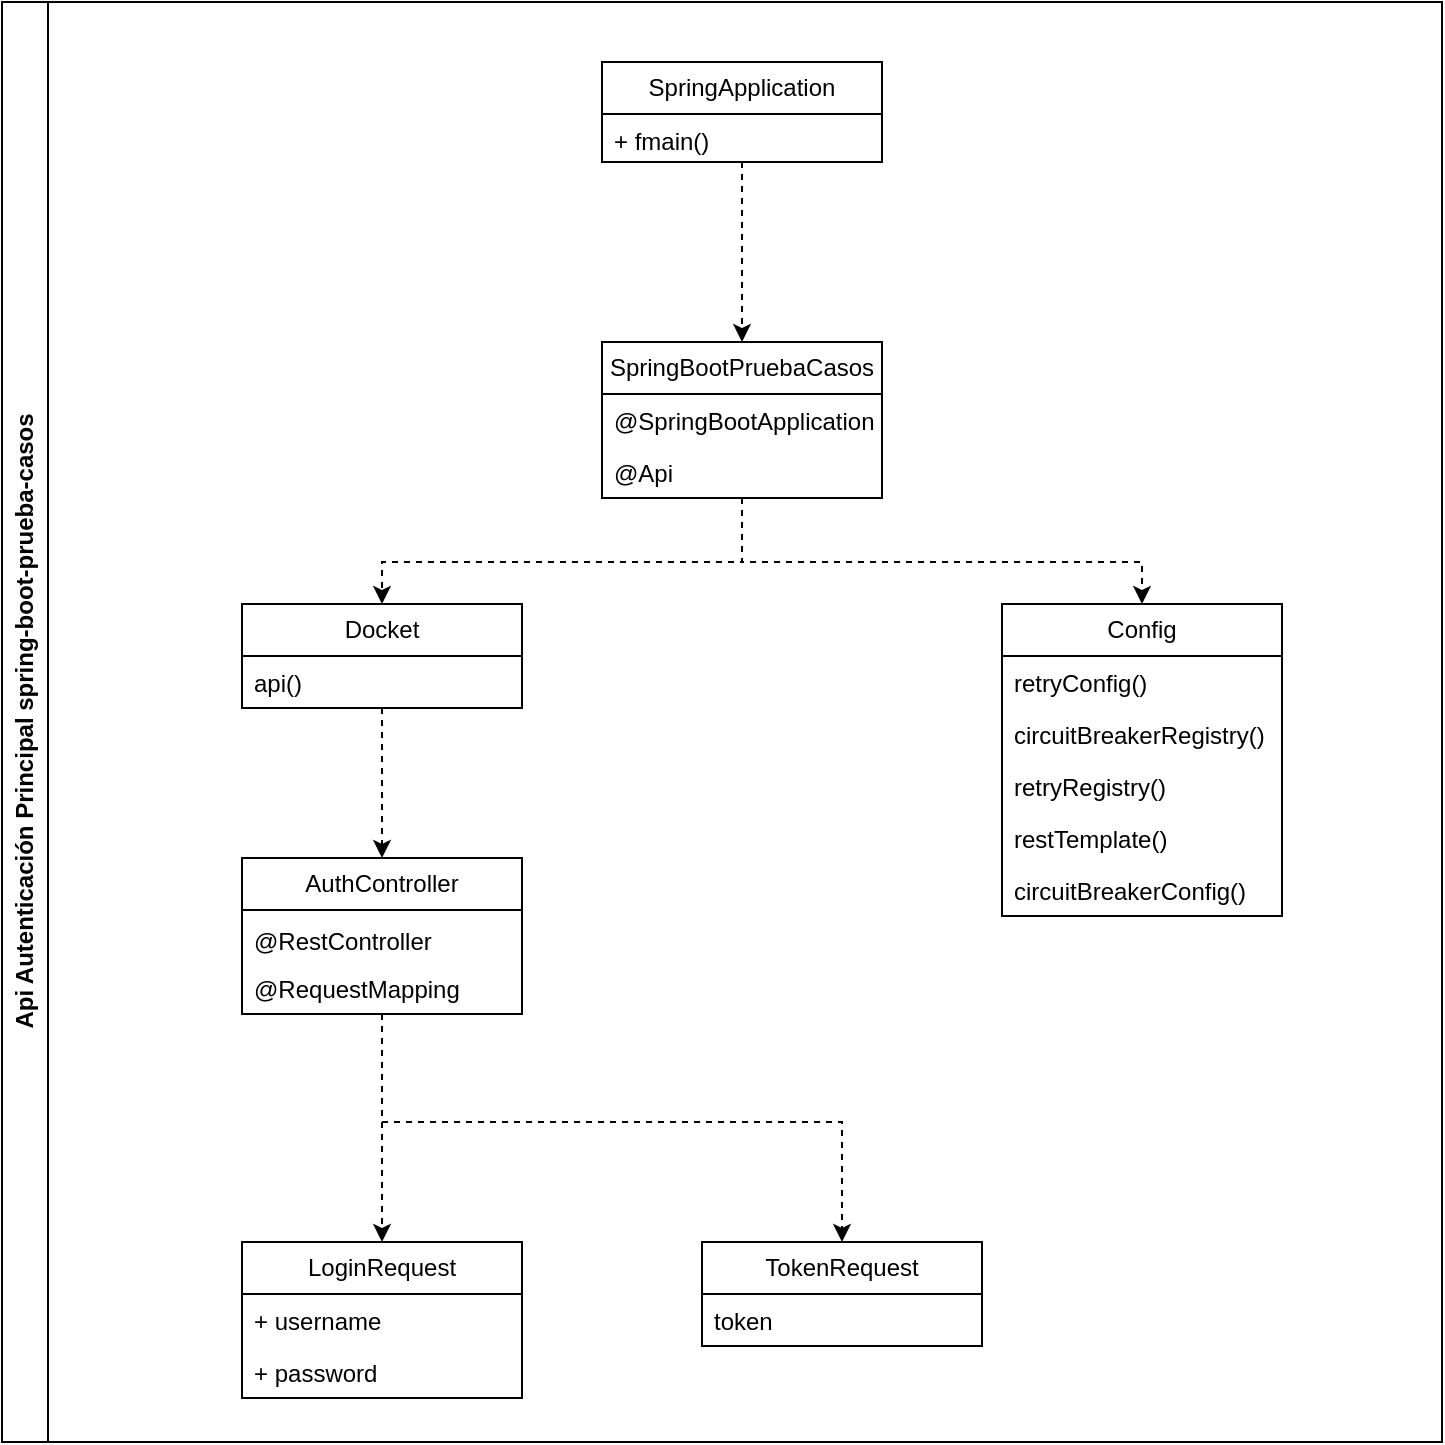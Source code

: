 <mxfile version="21.6.1" type="device" pages="3">
  <diagram name="Clases Api" id="NIyeUQQVsjZGjW19_K8S">
    <mxGraphModel dx="1050" dy="483" grid="1" gridSize="10" guides="1" tooltips="1" connect="1" arrows="1" fold="1" page="1" pageScale="1" pageWidth="827" pageHeight="1169" math="0" shadow="0">
      <root>
        <mxCell id="0" />
        <mxCell id="1" parent="0" />
        <mxCell id="4HzN2KjK0OKpd3l-YZOK-3" value="Api Autenticación Principal&amp;nbsp;spring-boot-prueba-casos" style="swimlane;horizontal=0;whiteSpace=wrap;html=1;" vertex="1" parent="1">
          <mxGeometry x="40" y="40" width="720" height="720" as="geometry" />
        </mxCell>
        <mxCell id="4HzN2KjK0OKpd3l-YZOK-29" style="edgeStyle=orthogonalEdgeStyle;rounded=0;orthogonalLoop=1;jettySize=auto;html=1;entryX=0.5;entryY=0;entryDx=0;entryDy=0;dashed=1;" edge="1" parent="4HzN2KjK0OKpd3l-YZOK-3" source="4HzN2KjK0OKpd3l-YZOK-12" target="4HzN2KjK0OKpd3l-YZOK-17">
          <mxGeometry relative="1" as="geometry">
            <Array as="points">
              <mxPoint x="370" y="280" />
              <mxPoint x="190" y="280" />
            </Array>
          </mxGeometry>
        </mxCell>
        <mxCell id="4HzN2KjK0OKpd3l-YZOK-30" style="edgeStyle=orthogonalEdgeStyle;rounded=0;orthogonalLoop=1;jettySize=auto;html=1;dashed=1;" edge="1" parent="4HzN2KjK0OKpd3l-YZOK-3" source="4HzN2KjK0OKpd3l-YZOK-12" target="4HzN2KjK0OKpd3l-YZOK-21">
          <mxGeometry relative="1" as="geometry">
            <Array as="points">
              <mxPoint x="370" y="280" />
              <mxPoint x="570" y="280" />
            </Array>
          </mxGeometry>
        </mxCell>
        <mxCell id="4HzN2KjK0OKpd3l-YZOK-12" value="SpringBootPruebaCasos" style="swimlane;fontStyle=0;childLayout=stackLayout;horizontal=1;startSize=26;fillColor=none;horizontalStack=0;resizeParent=1;resizeParentMax=0;resizeLast=0;collapsible=1;marginBottom=0;whiteSpace=wrap;html=1;" vertex="1" parent="4HzN2KjK0OKpd3l-YZOK-3">
          <mxGeometry x="300" y="170" width="140" height="78" as="geometry" />
        </mxCell>
        <mxCell id="4HzN2KjK0OKpd3l-YZOK-13" value="@SpringBootApplication" style="text;strokeColor=none;fillColor=none;align=left;verticalAlign=top;spacingLeft=4;spacingRight=4;overflow=hidden;rotatable=0;points=[[0,0.5],[1,0.5]];portConstraint=eastwest;whiteSpace=wrap;html=1;" vertex="1" parent="4HzN2KjK0OKpd3l-YZOK-12">
          <mxGeometry y="26" width="140" height="26" as="geometry" />
        </mxCell>
        <mxCell id="4HzN2KjK0OKpd3l-YZOK-14" value="@Api" style="text;strokeColor=none;fillColor=none;align=left;verticalAlign=top;spacingLeft=4;spacingRight=4;overflow=hidden;rotatable=0;points=[[0,0.5],[1,0.5]];portConstraint=eastwest;whiteSpace=wrap;html=1;" vertex="1" parent="4HzN2KjK0OKpd3l-YZOK-12">
          <mxGeometry y="52" width="140" height="26" as="geometry" />
        </mxCell>
        <mxCell id="4HzN2KjK0OKpd3l-YZOK-35" style="edgeStyle=orthogonalEdgeStyle;rounded=0;orthogonalLoop=1;jettySize=auto;html=1;entryX=0.5;entryY=0;entryDx=0;entryDy=0;dashed=1;" edge="1" parent="4HzN2KjK0OKpd3l-YZOK-3" source="4HzN2KjK0OKpd3l-YZOK-17" target="4HzN2KjK0OKpd3l-YZOK-31">
          <mxGeometry relative="1" as="geometry" />
        </mxCell>
        <mxCell id="4HzN2KjK0OKpd3l-YZOK-17" value="Docket" style="swimlane;fontStyle=0;childLayout=stackLayout;horizontal=1;startSize=26;fillColor=none;horizontalStack=0;resizeParent=1;resizeParentMax=0;resizeLast=0;collapsible=1;marginBottom=0;whiteSpace=wrap;html=1;" vertex="1" parent="4HzN2KjK0OKpd3l-YZOK-3">
          <mxGeometry x="120" y="301" width="140" height="52" as="geometry" />
        </mxCell>
        <mxCell id="4HzN2KjK0OKpd3l-YZOK-18" value="api()" style="text;strokeColor=none;fillColor=none;align=left;verticalAlign=top;spacingLeft=4;spacingRight=4;overflow=hidden;rotatable=0;points=[[0,0.5],[1,0.5]];portConstraint=eastwest;whiteSpace=wrap;html=1;" vertex="1" parent="4HzN2KjK0OKpd3l-YZOK-17">
          <mxGeometry y="26" width="140" height="26" as="geometry" />
        </mxCell>
        <mxCell id="4HzN2KjK0OKpd3l-YZOK-21" value="Config  " style="swimlane;fontStyle=0;childLayout=stackLayout;horizontal=1;startSize=26;fillColor=none;horizontalStack=0;resizeParent=1;resizeParentMax=0;resizeLast=0;collapsible=1;marginBottom=0;whiteSpace=wrap;html=1;" vertex="1" parent="4HzN2KjK0OKpd3l-YZOK-3">
          <mxGeometry x="500" y="301" width="140" height="156" as="geometry" />
        </mxCell>
        <mxCell id="4HzN2KjK0OKpd3l-YZOK-22" value="retryConfig()" style="text;strokeColor=none;fillColor=none;align=left;verticalAlign=top;spacingLeft=4;spacingRight=4;overflow=hidden;rotatable=0;points=[[0,0.5],[1,0.5]];portConstraint=eastwest;whiteSpace=wrap;html=1;" vertex="1" parent="4HzN2KjK0OKpd3l-YZOK-21">
          <mxGeometry y="26" width="140" height="26" as="geometry" />
        </mxCell>
        <mxCell id="4HzN2KjK0OKpd3l-YZOK-23" value="circuitBreakerRegistry()" style="text;strokeColor=none;fillColor=none;align=left;verticalAlign=top;spacingLeft=4;spacingRight=4;overflow=hidden;rotatable=0;points=[[0,0.5],[1,0.5]];portConstraint=eastwest;whiteSpace=wrap;html=1;" vertex="1" parent="4HzN2KjK0OKpd3l-YZOK-21">
          <mxGeometry y="52" width="140" height="26" as="geometry" />
        </mxCell>
        <mxCell id="4HzN2KjK0OKpd3l-YZOK-24" value="retryRegistry()" style="text;strokeColor=none;fillColor=none;align=left;verticalAlign=top;spacingLeft=4;spacingRight=4;overflow=hidden;rotatable=0;points=[[0,0.5],[1,0.5]];portConstraint=eastwest;whiteSpace=wrap;html=1;" vertex="1" parent="4HzN2KjK0OKpd3l-YZOK-21">
          <mxGeometry y="78" width="140" height="26" as="geometry" />
        </mxCell>
        <mxCell id="4HzN2KjK0OKpd3l-YZOK-26" value="restTemplate()" style="text;strokeColor=none;fillColor=none;align=left;verticalAlign=top;spacingLeft=4;spacingRight=4;overflow=hidden;rotatable=0;points=[[0,0.5],[1,0.5]];portConstraint=eastwest;whiteSpace=wrap;html=1;" vertex="1" parent="4HzN2KjK0OKpd3l-YZOK-21">
          <mxGeometry y="104" width="140" height="26" as="geometry" />
        </mxCell>
        <mxCell id="4HzN2KjK0OKpd3l-YZOK-27" value="circuitBreakerConfig()" style="text;strokeColor=none;fillColor=none;align=left;verticalAlign=top;spacingLeft=4;spacingRight=4;overflow=hidden;rotatable=0;points=[[0,0.5],[1,0.5]];portConstraint=eastwest;whiteSpace=wrap;html=1;" vertex="1" parent="4HzN2KjK0OKpd3l-YZOK-21">
          <mxGeometry y="130" width="140" height="26" as="geometry" />
        </mxCell>
        <mxCell id="4HzN2KjK0OKpd3l-YZOK-44" style="edgeStyle=orthogonalEdgeStyle;rounded=0;orthogonalLoop=1;jettySize=auto;html=1;entryX=0.5;entryY=0;entryDx=0;entryDy=0;dashed=1;" edge="1" parent="4HzN2KjK0OKpd3l-YZOK-3" source="4HzN2KjK0OKpd3l-YZOK-31" target="4HzN2KjK0OKpd3l-YZOK-36">
          <mxGeometry relative="1" as="geometry" />
        </mxCell>
        <mxCell id="4HzN2KjK0OKpd3l-YZOK-45" style="edgeStyle=orthogonalEdgeStyle;rounded=0;orthogonalLoop=1;jettySize=auto;html=1;dashed=1;" edge="1" parent="4HzN2KjK0OKpd3l-YZOK-3" source="4HzN2KjK0OKpd3l-YZOK-31" target="4HzN2KjK0OKpd3l-YZOK-40">
          <mxGeometry relative="1" as="geometry">
            <Array as="points">
              <mxPoint x="190" y="560" />
              <mxPoint x="420" y="560" />
            </Array>
          </mxGeometry>
        </mxCell>
        <mxCell id="4HzN2KjK0OKpd3l-YZOK-31" value="AuthController" style="swimlane;fontStyle=0;childLayout=stackLayout;horizontal=1;startSize=26;fillColor=none;horizontalStack=0;resizeParent=1;resizeParentMax=0;resizeLast=0;collapsible=1;marginBottom=0;whiteSpace=wrap;html=1;" vertex="1" parent="4HzN2KjK0OKpd3l-YZOK-3">
          <mxGeometry x="120" y="428" width="140" height="78" as="geometry" />
        </mxCell>
        <mxCell id="4HzN2KjK0OKpd3l-YZOK-32" value="@RestController&lt;span style=&quot;color: rgb(255, 255, 255); font-family: &amp;quot;Söhne Mono&amp;quot;, Monaco, &amp;quot;Andale Mono&amp;quot;, &amp;quot;Ubuntu Mono&amp;quot;, monospace; font-size: 14px; background-color: rgb(0, 0, 0);&quot;&gt; &lt;/span&gt;" style="text;strokeColor=none;fillColor=none;align=left;verticalAlign=top;spacingLeft=4;spacingRight=4;overflow=hidden;rotatable=0;points=[[0,0.5],[1,0.5]];portConstraint=eastwest;whiteSpace=wrap;html=1;" vertex="1" parent="4HzN2KjK0OKpd3l-YZOK-31">
          <mxGeometry y="26" width="140" height="26" as="geometry" />
        </mxCell>
        <mxCell id="4HzN2KjK0OKpd3l-YZOK-33" value="@RequestMapping" style="text;strokeColor=none;fillColor=none;align=left;verticalAlign=top;spacingLeft=4;spacingRight=4;overflow=hidden;rotatable=0;points=[[0,0.5],[1,0.5]];portConstraint=eastwest;whiteSpace=wrap;html=1;" vertex="1" parent="4HzN2KjK0OKpd3l-YZOK-31">
          <mxGeometry y="52" width="140" height="26" as="geometry" />
        </mxCell>
        <mxCell id="4HzN2KjK0OKpd3l-YZOK-36" value="LoginRequest" style="swimlane;fontStyle=0;childLayout=stackLayout;horizontal=1;startSize=26;fillColor=none;horizontalStack=0;resizeParent=1;resizeParentMax=0;resizeLast=0;collapsible=1;marginBottom=0;whiteSpace=wrap;html=1;" vertex="1" parent="4HzN2KjK0OKpd3l-YZOK-3">
          <mxGeometry x="120" y="620" width="140" height="78" as="geometry" />
        </mxCell>
        <mxCell id="4HzN2KjK0OKpd3l-YZOK-38" value="+ username" style="text;strokeColor=none;fillColor=none;align=left;verticalAlign=top;spacingLeft=4;spacingRight=4;overflow=hidden;rotatable=0;points=[[0,0.5],[1,0.5]];portConstraint=eastwest;whiteSpace=wrap;html=1;" vertex="1" parent="4HzN2KjK0OKpd3l-YZOK-36">
          <mxGeometry y="26" width="140" height="26" as="geometry" />
        </mxCell>
        <mxCell id="4HzN2KjK0OKpd3l-YZOK-39" value="+ password" style="text;strokeColor=none;fillColor=none;align=left;verticalAlign=top;spacingLeft=4;spacingRight=4;overflow=hidden;rotatable=0;points=[[0,0.5],[1,0.5]];portConstraint=eastwest;whiteSpace=wrap;html=1;" vertex="1" parent="4HzN2KjK0OKpd3l-YZOK-36">
          <mxGeometry y="52" width="140" height="26" as="geometry" />
        </mxCell>
        <mxCell id="4HzN2KjK0OKpd3l-YZOK-40" value="TokenRequest        " style="swimlane;fontStyle=0;childLayout=stackLayout;horizontal=1;startSize=26;fillColor=none;horizontalStack=0;resizeParent=1;resizeParentMax=0;resizeLast=0;collapsible=1;marginBottom=0;whiteSpace=wrap;html=1;" vertex="1" parent="4HzN2KjK0OKpd3l-YZOK-3">
          <mxGeometry x="350" y="620" width="140" height="52" as="geometry" />
        </mxCell>
        <mxCell id="4HzN2KjK0OKpd3l-YZOK-41" value="token" style="text;strokeColor=none;fillColor=none;align=left;verticalAlign=top;spacingLeft=4;spacingRight=4;overflow=hidden;rotatable=0;points=[[0,0.5],[1,0.5]];portConstraint=eastwest;whiteSpace=wrap;html=1;" vertex="1" parent="4HzN2KjK0OKpd3l-YZOK-40">
          <mxGeometry y="26" width="140" height="26" as="geometry" />
        </mxCell>
        <mxCell id="4HzN2KjK0OKpd3l-YZOK-16" style="edgeStyle=orthogonalEdgeStyle;rounded=0;orthogonalLoop=1;jettySize=auto;html=1;entryX=0.5;entryY=0;entryDx=0;entryDy=0;dashed=1;" edge="1" parent="1" source="4HzN2KjK0OKpd3l-YZOK-8" target="4HzN2KjK0OKpd3l-YZOK-12">
          <mxGeometry relative="1" as="geometry" />
        </mxCell>
        <mxCell id="4HzN2KjK0OKpd3l-YZOK-8" value="SpringApplication " style="swimlane;fontStyle=0;childLayout=stackLayout;horizontal=1;startSize=26;fillColor=none;horizontalStack=0;resizeParent=1;resizeParentMax=0;resizeLast=0;collapsible=1;marginBottom=0;whiteSpace=wrap;html=1;" vertex="1" parent="1">
          <mxGeometry x="340" y="70" width="140" height="50" as="geometry" />
        </mxCell>
        <mxCell id="4HzN2KjK0OKpd3l-YZOK-9" value="+ fmain() " style="text;strokeColor=none;fillColor=none;align=left;verticalAlign=top;spacingLeft=4;spacingRight=4;overflow=hidden;rotatable=0;points=[[0,0.5],[1,0.5]];portConstraint=eastwest;whiteSpace=wrap;html=1;" vertex="1" parent="4HzN2KjK0OKpd3l-YZOK-8">
          <mxGeometry y="26" width="140" height="24" as="geometry" />
        </mxCell>
      </root>
    </mxGraphModel>
  </diagram>
  <diagram id="kKS1tjI4FVr8_p7BRJjo" name="Clase-Paquetes">
    <mxGraphModel dx="1050" dy="483" grid="1" gridSize="10" guides="1" tooltips="1" connect="1" arrows="1" fold="1" page="1" pageScale="1" pageWidth="827" pageHeight="1169" math="0" shadow="0">
      <root>
        <mxCell id="0" />
        <mxCell id="1" parent="0" />
        <mxCell id="iiDZhqcwfMAAZBxykZcj-1" value="Api Autenticación Principal&amp;nbsp;spring-boot-prueba-casos- Paquete - Services" style="swimlane;horizontal=0;whiteSpace=wrap;html=1;" vertex="1" parent="1">
          <mxGeometry x="40" y="40" width="420" height="560" as="geometry" />
        </mxCell>
        <mxCell id="iiDZhqcwfMAAZBxykZcj-39" style="edgeStyle=orthogonalEdgeStyle;rounded=0;orthogonalLoop=1;jettySize=auto;html=1;entryX=0.5;entryY=0;entryDx=0;entryDy=0;dashed=1;fillColor=#d5e8d4;strokeColor=#82b366;" edge="1" parent="iiDZhqcwfMAAZBxykZcj-1" source="iiDZhqcwfMAAZBxykZcj-4" target="iiDZhqcwfMAAZBxykZcj-32">
          <mxGeometry relative="1" as="geometry" />
        </mxCell>
        <mxCell id="iiDZhqcwfMAAZBxykZcj-4" value="IAuthoService" style="swimlane;fontStyle=0;childLayout=stackLayout;horizontal=1;startSize=26;fillColor=none;horizontalStack=0;resizeParent=1;resizeParentMax=0;resizeLast=0;collapsible=1;marginBottom=0;whiteSpace=wrap;html=1;" vertex="1" parent="iiDZhqcwfMAAZBxykZcj-1">
          <mxGeometry x="60" y="20" width="320" height="182" as="geometry" />
        </mxCell>
        <mxCell id="iiDZhqcwfMAAZBxykZcj-5" value="login()" style="text;strokeColor=none;fillColor=none;align=left;verticalAlign=top;spacingLeft=4;spacingRight=4;overflow=hidden;rotatable=0;points=[[0,0.5],[1,0.5]];portConstraint=eastwest;whiteSpace=wrap;html=1;" vertex="1" parent="iiDZhqcwfMAAZBxykZcj-4">
          <mxGeometry y="26" width="320" height="26" as="geometry" />
        </mxCell>
        <mxCell id="iiDZhqcwfMAAZBxykZcj-6" value="validarToken()" style="text;strokeColor=none;fillColor=none;align=left;verticalAlign=top;spacingLeft=4;spacingRight=4;overflow=hidden;rotatable=0;points=[[0,0.5],[1,0.5]];portConstraint=eastwest;whiteSpace=wrap;html=1;" vertex="1" parent="iiDZhqcwfMAAZBxykZcj-4">
          <mxGeometry y="52" width="320" height="26" as="geometry" />
        </mxCell>
        <mxCell id="iiDZhqcwfMAAZBxykZcj-26" value="obtenerDispositivosRegistrados()" style="text;strokeColor=none;fillColor=none;align=left;verticalAlign=top;spacingLeft=4;spacingRight=4;overflow=hidden;rotatable=0;points=[[0,0.5],[1,0.5]];portConstraint=eastwest;whiteSpace=wrap;html=1;" vertex="1" parent="iiDZhqcwfMAAZBxykZcj-4">
          <mxGeometry y="78" width="320" height="26" as="geometry" />
        </mxCell>
        <mxCell id="iiDZhqcwfMAAZBxykZcj-27" value="findByToken()" style="text;strokeColor=none;fillColor=none;align=left;verticalAlign=top;spacingLeft=4;spacingRight=4;overflow=hidden;rotatable=0;points=[[0,0.5],[1,0.5]];portConstraint=eastwest;whiteSpace=wrap;html=1;" vertex="1" parent="iiDZhqcwfMAAZBxykZcj-4">
          <mxGeometry y="104" width="320" height="26" as="geometry" />
        </mxCell>
        <mxCell id="iiDZhqcwfMAAZBxykZcj-28" value="consumirServicioLoginSOAP ()" style="text;strokeColor=none;fillColor=none;align=left;verticalAlign=top;spacingLeft=4;spacingRight=4;overflow=hidden;rotatable=0;points=[[0,0.5],[1,0.5]];portConstraint=eastwest;whiteSpace=wrap;html=1;" vertex="1" parent="iiDZhqcwfMAAZBxykZcj-4">
          <mxGeometry y="130" width="320" height="26" as="geometry" />
        </mxCell>
        <mxCell id="iiDZhqcwfMAAZBxykZcj-29" value="validarTokenJWT()" style="text;strokeColor=none;fillColor=none;align=left;verticalAlign=top;spacingLeft=4;spacingRight=4;overflow=hidden;rotatable=0;points=[[0,0.5],[1,0.5]];portConstraint=eastwest;whiteSpace=wrap;html=1;" vertex="1" parent="iiDZhqcwfMAAZBxykZcj-4">
          <mxGeometry y="156" width="320" height="26" as="geometry" />
        </mxCell>
        <mxCell id="iiDZhqcwfMAAZBxykZcj-32" value="AuthoServiceImpl" style="swimlane;fontStyle=0;childLayout=stackLayout;horizontal=1;startSize=26;fillColor=none;horizontalStack=0;resizeParent=1;resizeParentMax=0;resizeLast=0;collapsible=1;marginBottom=0;whiteSpace=wrap;html=1;" vertex="1" parent="iiDZhqcwfMAAZBxykZcj-1">
          <mxGeometry x="60" y="353" width="320" height="182" as="geometry" />
        </mxCell>
        <mxCell id="iiDZhqcwfMAAZBxykZcj-33" value="login()" style="text;strokeColor=none;fillColor=none;align=left;verticalAlign=top;spacingLeft=4;spacingRight=4;overflow=hidden;rotatable=0;points=[[0,0.5],[1,0.5]];portConstraint=eastwest;whiteSpace=wrap;html=1;" vertex="1" parent="iiDZhqcwfMAAZBxykZcj-32">
          <mxGeometry y="26" width="320" height="26" as="geometry" />
        </mxCell>
        <mxCell id="iiDZhqcwfMAAZBxykZcj-34" value="validarToken()" style="text;strokeColor=none;fillColor=none;align=left;verticalAlign=top;spacingLeft=4;spacingRight=4;overflow=hidden;rotatable=0;points=[[0,0.5],[1,0.5]];portConstraint=eastwest;whiteSpace=wrap;html=1;" vertex="1" parent="iiDZhqcwfMAAZBxykZcj-32">
          <mxGeometry y="52" width="320" height="26" as="geometry" />
        </mxCell>
        <mxCell id="iiDZhqcwfMAAZBxykZcj-35" value="obtenerDispositivosRegistrados()" style="text;strokeColor=none;fillColor=none;align=left;verticalAlign=top;spacingLeft=4;spacingRight=4;overflow=hidden;rotatable=0;points=[[0,0.5],[1,0.5]];portConstraint=eastwest;whiteSpace=wrap;html=1;" vertex="1" parent="iiDZhqcwfMAAZBxykZcj-32">
          <mxGeometry y="78" width="320" height="26" as="geometry" />
        </mxCell>
        <mxCell id="iiDZhqcwfMAAZBxykZcj-36" value="findByToken()" style="text;strokeColor=none;fillColor=none;align=left;verticalAlign=top;spacingLeft=4;spacingRight=4;overflow=hidden;rotatable=0;points=[[0,0.5],[1,0.5]];portConstraint=eastwest;whiteSpace=wrap;html=1;" vertex="1" parent="iiDZhqcwfMAAZBxykZcj-32">
          <mxGeometry y="104" width="320" height="26" as="geometry" />
        </mxCell>
        <mxCell id="iiDZhqcwfMAAZBxykZcj-37" value="consumirServicioLoginSOAP ()" style="text;strokeColor=none;fillColor=none;align=left;verticalAlign=top;spacingLeft=4;spacingRight=4;overflow=hidden;rotatable=0;points=[[0,0.5],[1,0.5]];portConstraint=eastwest;whiteSpace=wrap;html=1;" vertex="1" parent="iiDZhqcwfMAAZBxykZcj-32">
          <mxGeometry y="130" width="320" height="26" as="geometry" />
        </mxCell>
        <mxCell id="iiDZhqcwfMAAZBxykZcj-38" value="validarTokenJWT()" style="text;strokeColor=none;fillColor=none;align=left;verticalAlign=top;spacingLeft=4;spacingRight=4;overflow=hidden;rotatable=0;points=[[0,0.5],[1,0.5]];portConstraint=eastwest;whiteSpace=wrap;html=1;" vertex="1" parent="iiDZhqcwfMAAZBxykZcj-32">
          <mxGeometry y="156" width="320" height="26" as="geometry" />
        </mxCell>
        <mxCell id="iiDZhqcwfMAAZBxykZcj-56" value="Api Autenticación Principal&amp;nbsp;spring-boot-prueba-casos- Paquete Entity" style="swimlane;horizontal=0;whiteSpace=wrap;html=1;" vertex="1" parent="1">
          <mxGeometry x="490" y="40" width="420" height="400" as="geometry" />
        </mxCell>
        <mxCell id="iiDZhqcwfMAAZBxykZcj-58" value="Usuario" style="swimlane;fontStyle=0;childLayout=stackLayout;horizontal=1;startSize=26;fillColor=none;horizontalStack=0;resizeParent=1;resizeParentMax=0;resizeLast=0;collapsible=1;marginBottom=0;whiteSpace=wrap;html=1;" vertex="1" parent="iiDZhqcwfMAAZBxykZcj-56">
          <mxGeometry x="70" y="160" width="320" height="104" as="geometry" />
        </mxCell>
        <mxCell id="iiDZhqcwfMAAZBxykZcj-59" value="Id" style="text;strokeColor=none;fillColor=none;align=left;verticalAlign=top;spacingLeft=4;spacingRight=4;overflow=hidden;rotatable=0;points=[[0,0.5],[1,0.5]];portConstraint=eastwest;whiteSpace=wrap;html=1;" vertex="1" parent="iiDZhqcwfMAAZBxykZcj-58">
          <mxGeometry y="26" width="320" height="26" as="geometry" />
        </mxCell>
        <mxCell id="iiDZhqcwfMAAZBxykZcj-60" value="nombre" style="text;strokeColor=none;fillColor=none;align=left;verticalAlign=top;spacingLeft=4;spacingRight=4;overflow=hidden;rotatable=0;points=[[0,0.5],[1,0.5]];portConstraint=eastwest;whiteSpace=wrap;html=1;" vertex="1" parent="iiDZhqcwfMAAZBxykZcj-58">
          <mxGeometry y="52" width="320" height="26" as="geometry" />
        </mxCell>
        <mxCell id="iiDZhqcwfMAAZBxykZcj-61" value="token" style="text;strokeColor=none;fillColor=none;align=left;verticalAlign=top;spacingLeft=4;spacingRight=4;overflow=hidden;rotatable=0;points=[[0,0.5],[1,0.5]];portConstraint=eastwest;whiteSpace=wrap;html=1;" vertex="1" parent="iiDZhqcwfMAAZBxykZcj-58">
          <mxGeometry y="78" width="320" height="26" as="geometry" />
        </mxCell>
        <mxCell id="iiDZhqcwfMAAZBxykZcj-72" value="Api Autenticación Principal&amp;nbsp;spring-boot-prueba-casos- Paquete Repository" style="swimlane;horizontal=0;whiteSpace=wrap;html=1;" vertex="1" parent="1">
          <mxGeometry x="490" y="520" width="420" height="400" as="geometry" />
        </mxCell>
        <mxCell id="iiDZhqcwfMAAZBxykZcj-73" value="IUsuarioRepository         " style="swimlane;fontStyle=0;childLayout=stackLayout;horizontal=1;startSize=26;fillColor=none;horizontalStack=0;resizeParent=1;resizeParentMax=0;resizeLast=0;collapsible=1;marginBottom=0;whiteSpace=wrap;html=1;" vertex="1" parent="iiDZhqcwfMAAZBxykZcj-72">
          <mxGeometry x="70" y="160" width="320" height="104" as="geometry" />
        </mxCell>
        <mxCell id="iiDZhqcwfMAAZBxykZcj-74" value="findByToken()" style="text;strokeColor=none;fillColor=none;align=left;verticalAlign=top;spacingLeft=4;spacingRight=4;overflow=hidden;rotatable=0;points=[[0,0.5],[1,0.5]];portConstraint=eastwest;whiteSpace=wrap;html=1;" vertex="1" parent="iiDZhqcwfMAAZBxykZcj-73">
          <mxGeometry y="26" width="320" height="26" as="geometry" />
        </mxCell>
        <mxCell id="iiDZhqcwfMAAZBxykZcj-75" value="save()" style="text;strokeColor=none;fillColor=none;align=left;verticalAlign=top;spacingLeft=4;spacingRight=4;overflow=hidden;rotatable=0;points=[[0,0.5],[1,0.5]];portConstraint=eastwest;whiteSpace=wrap;html=1;" vertex="1" parent="iiDZhqcwfMAAZBxykZcj-73">
          <mxGeometry y="52" width="320" height="26" as="geometry" />
        </mxCell>
        <mxCell id="iiDZhqcwfMAAZBxykZcj-76" value="findAll()" style="text;strokeColor=none;fillColor=none;align=left;verticalAlign=top;spacingLeft=4;spacingRight=4;overflow=hidden;rotatable=0;points=[[0,0.5],[1,0.5]];portConstraint=eastwest;whiteSpace=wrap;html=1;" vertex="1" parent="iiDZhqcwfMAAZBxykZcj-73">
          <mxGeometry y="78" width="320" height="26" as="geometry" />
        </mxCell>
        <mxCell id="iiDZhqcwfMAAZBxykZcj-77" value="Api Autenticación Principal&amp;nbsp;spring-boot-prueba-casos- Paquete Config" style="swimlane;horizontal=0;whiteSpace=wrap;html=1;" vertex="1" parent="1">
          <mxGeometry x="30" y="680" width="420" height="400" as="geometry" />
        </mxCell>
        <mxCell id="iiDZhqcwfMAAZBxykZcj-78" value="Resilience4jConfig" style="swimlane;fontStyle=0;childLayout=stackLayout;horizontal=1;startSize=26;fillColor=none;horizontalStack=0;resizeParent=1;resizeParentMax=0;resizeLast=0;collapsible=1;marginBottom=0;whiteSpace=wrap;html=1;" vertex="1" parent="iiDZhqcwfMAAZBxykZcj-77">
          <mxGeometry x="70" y="160" width="320" height="156" as="geometry" />
        </mxCell>
        <mxCell id="iiDZhqcwfMAAZBxykZcj-79" value="retryConfig()g" style="text;strokeColor=none;fillColor=none;align=left;verticalAlign=top;spacingLeft=4;spacingRight=4;overflow=hidden;rotatable=0;points=[[0,0.5],[1,0.5]];portConstraint=eastwest;whiteSpace=wrap;html=1;" vertex="1" parent="iiDZhqcwfMAAZBxykZcj-78">
          <mxGeometry y="26" width="320" height="26" as="geometry" />
        </mxCell>
        <mxCell id="iiDZhqcwfMAAZBxykZcj-80" value="circuitBreakerRegistry()" style="text;strokeColor=none;fillColor=none;align=left;verticalAlign=top;spacingLeft=4;spacingRight=4;overflow=hidden;rotatable=0;points=[[0,0.5],[1,0.5]];portConstraint=eastwest;whiteSpace=wrap;html=1;" vertex="1" parent="iiDZhqcwfMAAZBxykZcj-78">
          <mxGeometry y="52" width="320" height="26" as="geometry" />
        </mxCell>
        <mxCell id="iiDZhqcwfMAAZBxykZcj-81" value="retryRegistry()" style="text;strokeColor=none;fillColor=none;align=left;verticalAlign=top;spacingLeft=4;spacingRight=4;overflow=hidden;rotatable=0;points=[[0,0.5],[1,0.5]];portConstraint=eastwest;whiteSpace=wrap;html=1;" vertex="1" parent="iiDZhqcwfMAAZBxykZcj-78">
          <mxGeometry y="78" width="320" height="26" as="geometry" />
        </mxCell>
        <mxCell id="iiDZhqcwfMAAZBxykZcj-82" value="restTemplate()" style="text;strokeColor=none;fillColor=none;align=left;verticalAlign=top;spacingLeft=4;spacingRight=4;overflow=hidden;rotatable=0;points=[[0,0.5],[1,0.5]];portConstraint=eastwest;whiteSpace=wrap;html=1;" vertex="1" parent="iiDZhqcwfMAAZBxykZcj-78">
          <mxGeometry y="104" width="320" height="26" as="geometry" />
        </mxCell>
        <mxCell id="iiDZhqcwfMAAZBxykZcj-83" value="circuitBreakerConfig()" style="text;strokeColor=none;fillColor=none;align=left;verticalAlign=top;spacingLeft=4;spacingRight=4;overflow=hidden;rotatable=0;points=[[0,0.5],[1,0.5]];portConstraint=eastwest;whiteSpace=wrap;html=1;" vertex="1" parent="iiDZhqcwfMAAZBxykZcj-78">
          <mxGeometry y="130" width="320" height="26" as="geometry" />
        </mxCell>
      </root>
    </mxGraphModel>
  </diagram>
  <diagram id="obVBHfgn4Ae8yd88kgLx" name="Componentes">
    <mxGraphModel dx="1050" dy="483" grid="1" gridSize="10" guides="1" tooltips="1" connect="1" arrows="1" fold="1" page="1" pageScale="1" pageWidth="827" pageHeight="1169" math="0" shadow="0">
      <root>
        <mxCell id="0" />
        <mxCell id="1" parent="0" />
        <mxCell id="IgGd3Y6rqc1q72SGMA_T-23" style="edgeStyle=orthogonalEdgeStyle;rounded=0;orthogonalLoop=1;jettySize=auto;html=1;dashed=1;" edge="1" parent="1" source="IgGd3Y6rqc1q72SGMA_T-1" target="IgGd3Y6rqc1q72SGMA_T-21">
          <mxGeometry relative="1" as="geometry" />
        </mxCell>
        <mxCell id="IgGd3Y6rqc1q72SGMA_T-1" value="Api Autenticación Principal&amp;nbsp;spring-boot-prueba-casos - Componentes" style="swimlane;horizontal=0;whiteSpace=wrap;html=1;" vertex="1" parent="1">
          <mxGeometry x="74" y="50" width="680" height="450" as="geometry" />
        </mxCell>
        <mxCell id="IgGd3Y6rqc1q72SGMA_T-8" value="«Clase»&lt;br&gt;Resilience4jConfig" style="html=1;dropTarget=0;whiteSpace=wrap;" vertex="1" parent="IgGd3Y6rqc1q72SGMA_T-1">
          <mxGeometry x="80" y="40" width="180" height="90" as="geometry" />
        </mxCell>
        <mxCell id="IgGd3Y6rqc1q72SGMA_T-9" value="" style="shape=module;jettyWidth=8;jettyHeight=4;" vertex="1" parent="IgGd3Y6rqc1q72SGMA_T-8">
          <mxGeometry x="1" width="20" height="20" relative="1" as="geometry">
            <mxPoint x="-27" y="7" as="offset" />
          </mxGeometry>
        </mxCell>
        <mxCell id="IgGd3Y6rqc1q72SGMA_T-10" value="«Controller»&lt;br&gt;AuthController" style="html=1;dropTarget=0;whiteSpace=wrap;" vertex="1" parent="IgGd3Y6rqc1q72SGMA_T-1">
          <mxGeometry x="360" y="40" width="180" height="90" as="geometry" />
        </mxCell>
        <mxCell id="IgGd3Y6rqc1q72SGMA_T-11" value="" style="shape=module;jettyWidth=8;jettyHeight=4;" vertex="1" parent="IgGd3Y6rqc1q72SGMA_T-10">
          <mxGeometry x="1" width="20" height="20" relative="1" as="geometry">
            <mxPoint x="-27" y="7" as="offset" />
          </mxGeometry>
        </mxCell>
        <mxCell id="IgGd3Y6rqc1q72SGMA_T-12" value="«Repository»&lt;br&gt;IUsuarioRepository   " style="html=1;dropTarget=0;whiteSpace=wrap;" vertex="1" parent="IgGd3Y6rqc1q72SGMA_T-1">
          <mxGeometry x="80" y="180" width="180" height="90" as="geometry" />
        </mxCell>
        <mxCell id="IgGd3Y6rqc1q72SGMA_T-13" value="" style="shape=module;jettyWidth=8;jettyHeight=4;" vertex="1" parent="IgGd3Y6rqc1q72SGMA_T-12">
          <mxGeometry x="1" width="20" height="20" relative="1" as="geometry">
            <mxPoint x="-27" y="7" as="offset" />
          </mxGeometry>
        </mxCell>
        <mxCell id="IgGd3Y6rqc1q72SGMA_T-14" value="«Service»&lt;br&gt;AuthServiceImpl     " style="html=1;dropTarget=0;whiteSpace=wrap;" vertex="1" parent="IgGd3Y6rqc1q72SGMA_T-1">
          <mxGeometry x="360" y="180" width="180" height="90" as="geometry" />
        </mxCell>
        <mxCell id="IgGd3Y6rqc1q72SGMA_T-15" value="" style="shape=module;jettyWidth=8;jettyHeight=4;" vertex="1" parent="IgGd3Y6rqc1q72SGMA_T-14">
          <mxGeometry x="1" width="20" height="20" relative="1" as="geometry">
            <mxPoint x="-27" y="7" as="offset" />
          </mxGeometry>
        </mxCell>
        <mxCell id="IgGd3Y6rqc1q72SGMA_T-18" value="«Service»&lt;br&gt;IAuthoService        " style="html=1;dropTarget=0;whiteSpace=wrap;" vertex="1" parent="IgGd3Y6rqc1q72SGMA_T-1">
          <mxGeometry x="236" y="320" width="180" height="90" as="geometry" />
        </mxCell>
        <mxCell id="IgGd3Y6rqc1q72SGMA_T-19" value="" style="shape=module;jettyWidth=8;jettyHeight=4;" vertex="1" parent="IgGd3Y6rqc1q72SGMA_T-18">
          <mxGeometry x="1" width="20" height="20" relative="1" as="geometry">
            <mxPoint x="-27" y="7" as="offset" />
          </mxGeometry>
        </mxCell>
        <mxCell id="IgGd3Y6rqc1q72SGMA_T-21" value="Base de datos" style="shape=module;align=left;spacingLeft=20;align=center;verticalAlign=top;whiteSpace=wrap;html=1;" vertex="1" parent="1">
          <mxGeometry x="304" y="590" width="220" height="150" as="geometry" />
        </mxCell>
        <mxCell id="IgGd3Y6rqc1q72SGMA_T-22" value="" style="shape=datastore;whiteSpace=wrap;html=1;" vertex="1" parent="1">
          <mxGeometry x="390" y="640" width="60" height="60" as="geometry" />
        </mxCell>
      </root>
    </mxGraphModel>
  </diagram>
</mxfile>
